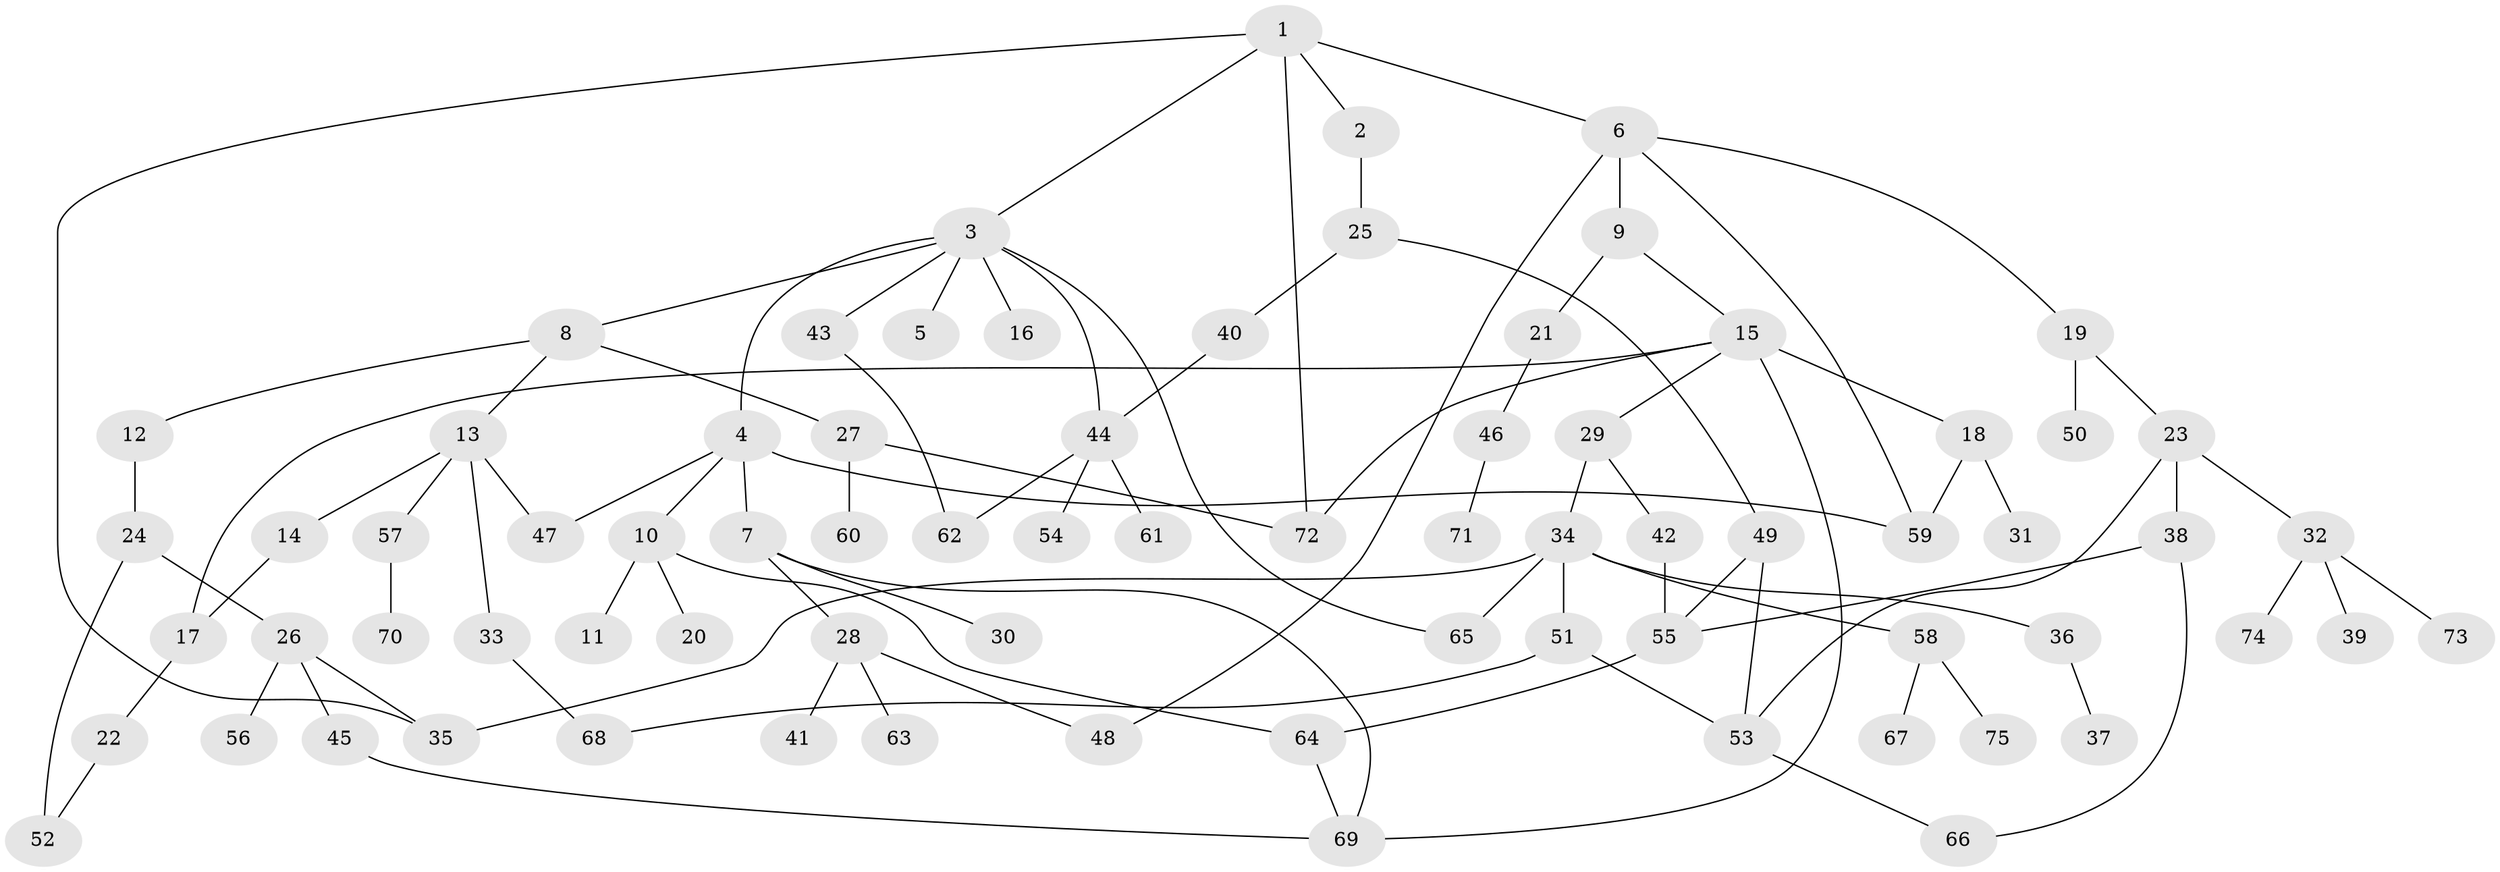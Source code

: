 // Generated by graph-tools (version 1.1) at 2025/25/03/09/25 03:25:28]
// undirected, 75 vertices, 97 edges
graph export_dot {
graph [start="1"]
  node [color=gray90,style=filled];
  1;
  2;
  3;
  4;
  5;
  6;
  7;
  8;
  9;
  10;
  11;
  12;
  13;
  14;
  15;
  16;
  17;
  18;
  19;
  20;
  21;
  22;
  23;
  24;
  25;
  26;
  27;
  28;
  29;
  30;
  31;
  32;
  33;
  34;
  35;
  36;
  37;
  38;
  39;
  40;
  41;
  42;
  43;
  44;
  45;
  46;
  47;
  48;
  49;
  50;
  51;
  52;
  53;
  54;
  55;
  56;
  57;
  58;
  59;
  60;
  61;
  62;
  63;
  64;
  65;
  66;
  67;
  68;
  69;
  70;
  71;
  72;
  73;
  74;
  75;
  1 -- 2;
  1 -- 3;
  1 -- 6;
  1 -- 72;
  1 -- 35;
  2 -- 25;
  3 -- 4;
  3 -- 5;
  3 -- 8;
  3 -- 16;
  3 -- 43;
  3 -- 44;
  3 -- 65;
  4 -- 7;
  4 -- 10;
  4 -- 47;
  4 -- 59;
  6 -- 9;
  6 -- 19;
  6 -- 59;
  6 -- 48;
  7 -- 28;
  7 -- 30;
  7 -- 69;
  8 -- 12;
  8 -- 13;
  8 -- 27;
  9 -- 15;
  9 -- 21;
  10 -- 11;
  10 -- 20;
  10 -- 64;
  12 -- 24;
  13 -- 14;
  13 -- 33;
  13 -- 47;
  13 -- 57;
  14 -- 17;
  15 -- 18;
  15 -- 29;
  15 -- 72;
  15 -- 17;
  15 -- 69;
  17 -- 22;
  18 -- 31;
  18 -- 59;
  19 -- 23;
  19 -- 50;
  21 -- 46;
  22 -- 52;
  23 -- 32;
  23 -- 38;
  23 -- 53;
  24 -- 26;
  24 -- 52;
  25 -- 40;
  25 -- 49;
  26 -- 45;
  26 -- 56;
  26 -- 35;
  27 -- 60;
  27 -- 72;
  28 -- 41;
  28 -- 48;
  28 -- 63;
  29 -- 34;
  29 -- 42;
  32 -- 39;
  32 -- 73;
  32 -- 74;
  33 -- 68;
  34 -- 35;
  34 -- 36;
  34 -- 51;
  34 -- 58;
  34 -- 65;
  36 -- 37;
  38 -- 55;
  38 -- 66;
  40 -- 44;
  42 -- 55;
  43 -- 62;
  44 -- 54;
  44 -- 61;
  44 -- 62;
  45 -- 69;
  46 -- 71;
  49 -- 53;
  49 -- 55;
  51 -- 53;
  51 -- 68;
  53 -- 66;
  55 -- 64;
  57 -- 70;
  58 -- 67;
  58 -- 75;
  64 -- 69;
}
